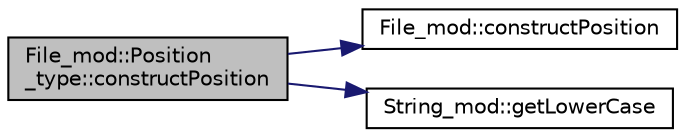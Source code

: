 digraph "File_mod::Position_type::constructPosition"
{
 // LATEX_PDF_SIZE
  edge [fontname="Helvetica",fontsize="10",labelfontname="Helvetica",labelfontsize="10"];
  node [fontname="Helvetica",fontsize="10",shape=record];
  rankdir="LR";
  Node1 [label="File_mod::Position\l_type::constructPosition",height=0.2,width=0.4,color="black", fillcolor="grey75", style="filled", fontcolor="black",tooltip=" "];
  Node1 -> Node2 [color="midnightblue",fontsize="10",style="solid",fontname="Helvetica"];
  Node2 [label="File_mod::constructPosition",height=0.2,width=0.4,color="black", fillcolor="white", style="filled",URL="$namespaceFile__mod.html#ae34c6790d3e7f391fed79660e0dee5b0",tooltip=" "];
  Node1 -> Node3 [color="midnightblue",fontsize="10",style="solid",fontname="Helvetica"];
  Node3 [label="String_mod::getLowerCase",height=0.2,width=0.4,color="black", fillcolor="white", style="filled",URL="$namespaceString__mod.html#ade10dffb10b5ed445fec280457aa9eb4",tooltip="Return the lowercase of the input assumed-size character vector."];
}
